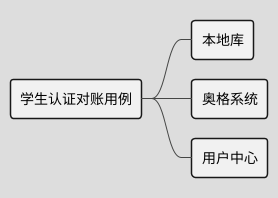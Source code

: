 @startmindmap
'https://plantuml.com/mindmap-diagram
skinparam backgroundColor #EEEBDC

'使用 toy 主题
!theme toy

* 学生认证对账用例

** 本地库
** 奥格系统
** 用户中心




@endmindmap
